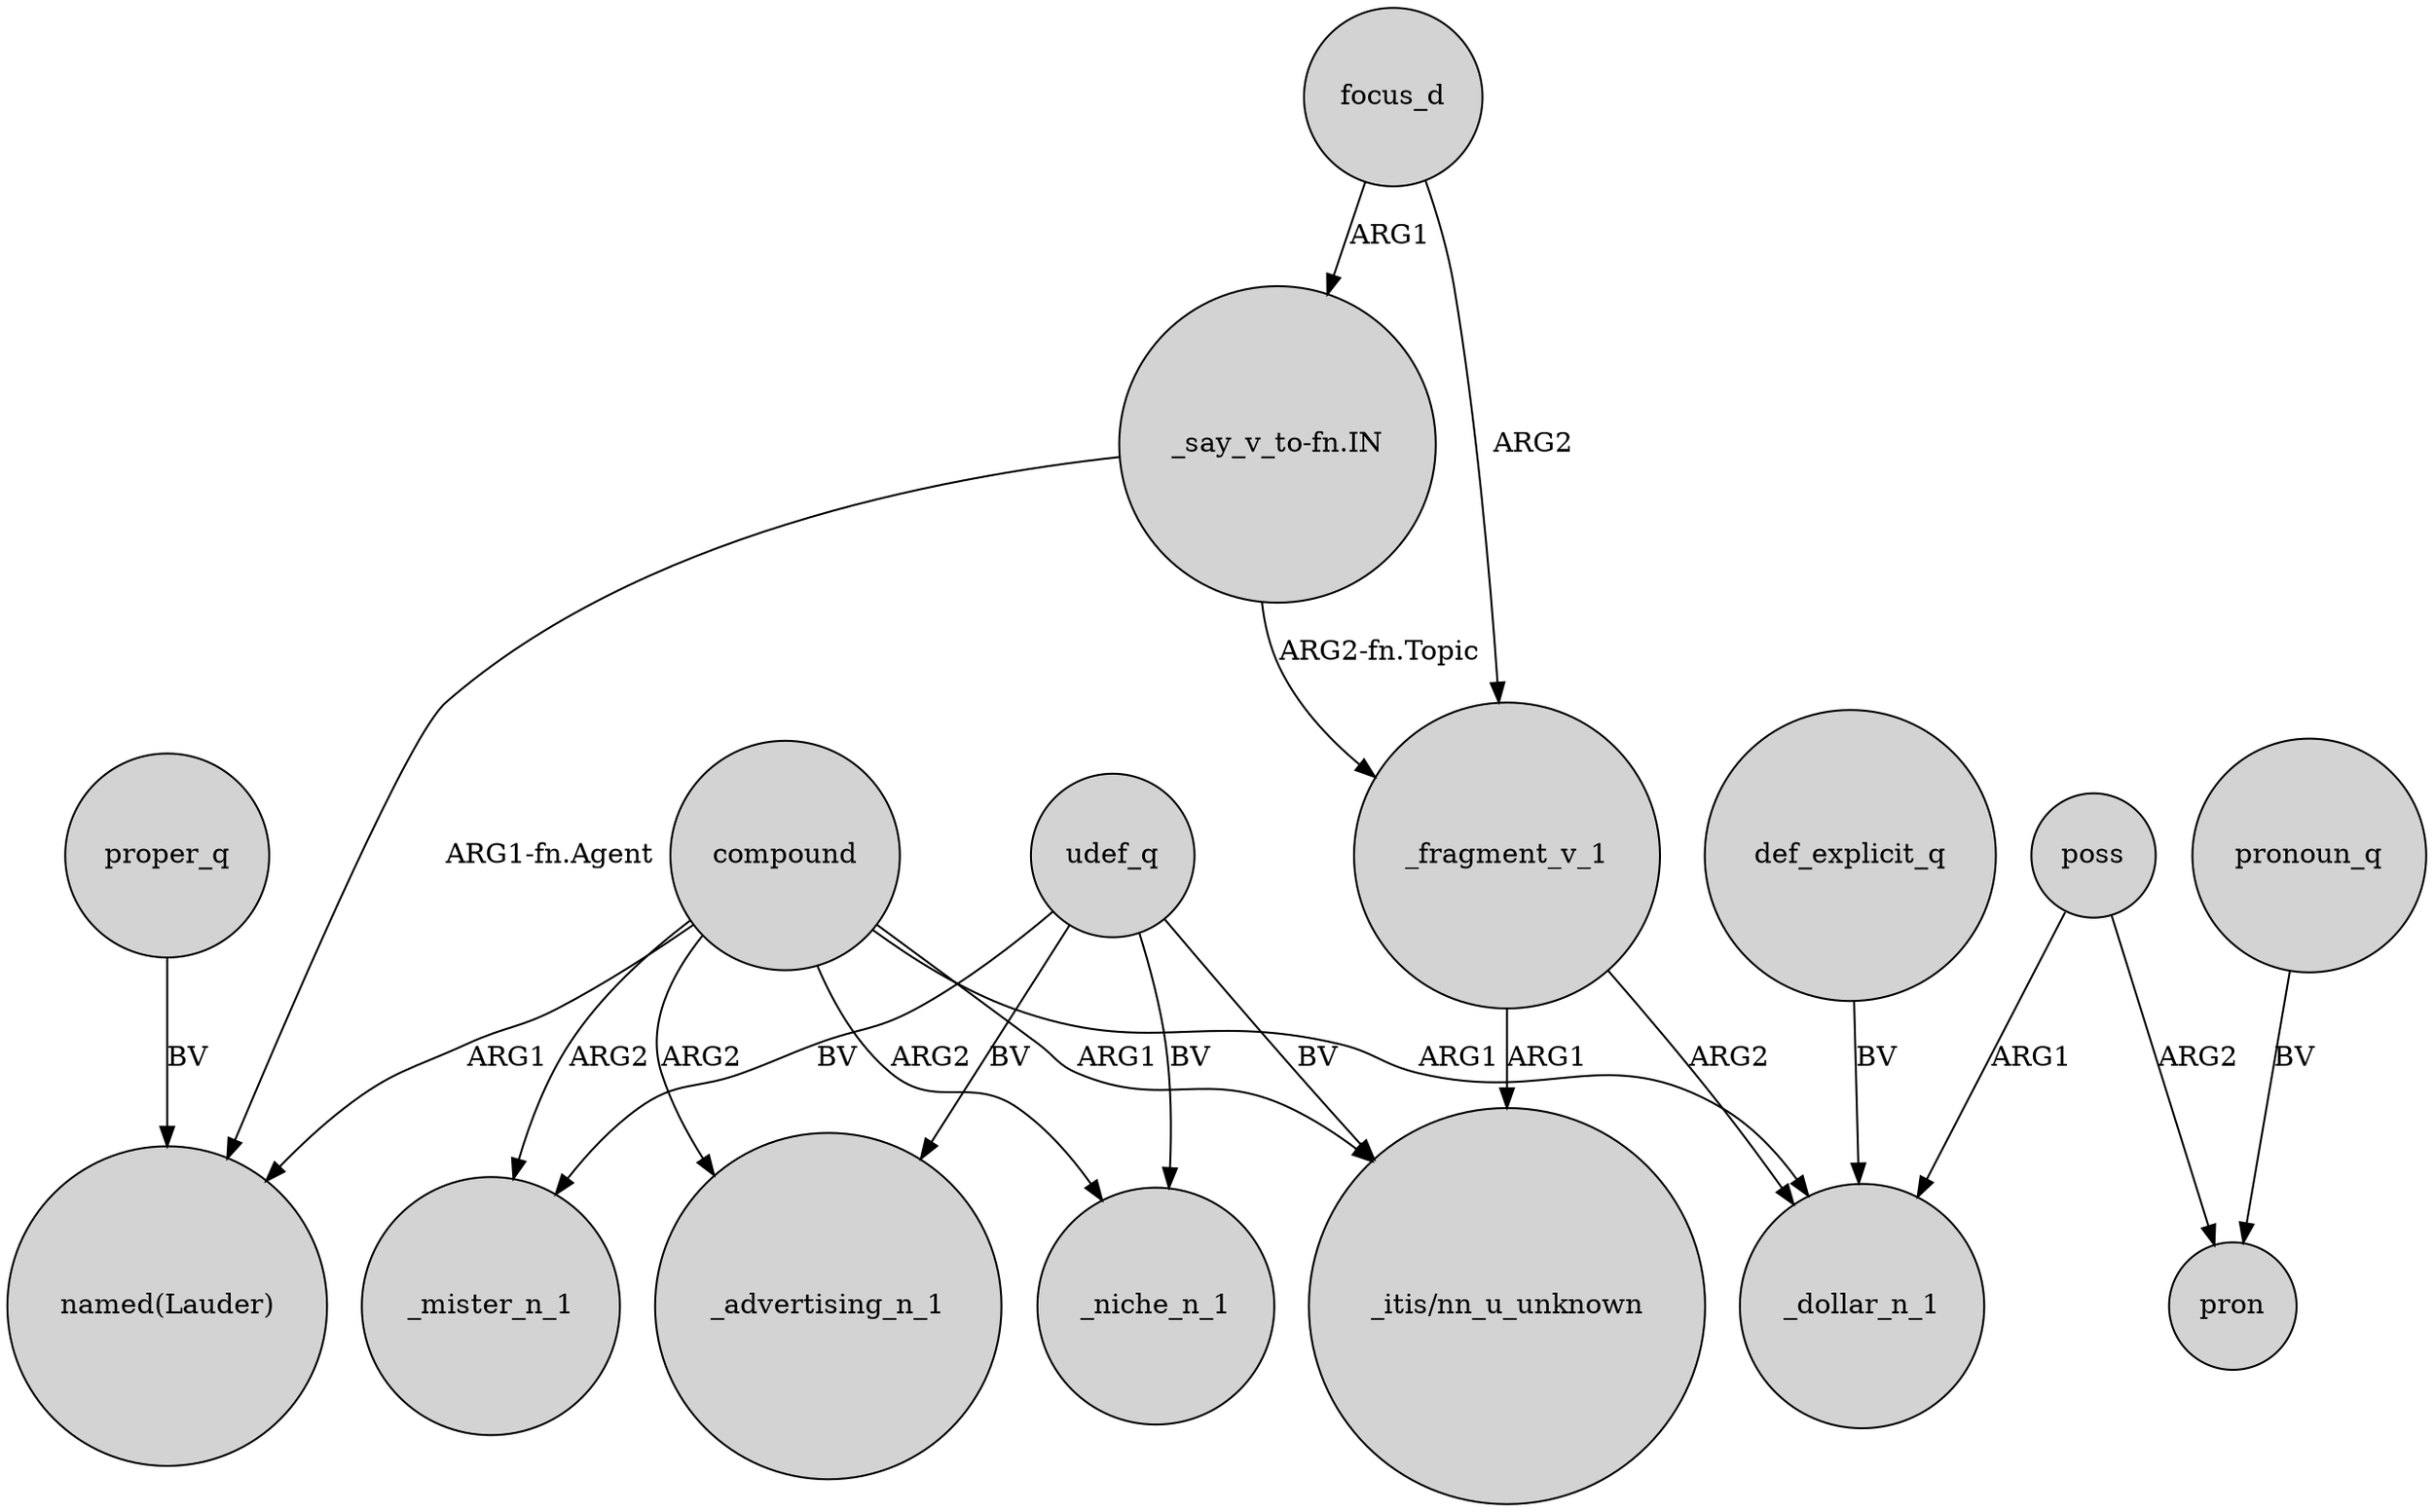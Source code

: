 digraph {
	node [shape=circle style=filled]
	focus_d -> _fragment_v_1 [label=ARG2]
	compound -> "_itis/nn_u_unknown" [label=ARG1]
	poss -> pron [label=ARG2]
	compound -> "named(Lauder)" [label=ARG1]
	"_say_v_to-fn.IN" -> "named(Lauder)" [label="ARG1-fn.Agent"]
	compound -> _mister_n_1 [label=ARG2]
	poss -> _dollar_n_1 [label=ARG1]
	udef_q -> _mister_n_1 [label=BV]
	compound -> _dollar_n_1 [label=ARG1]
	udef_q -> _advertising_n_1 [label=BV]
	pronoun_q -> pron [label=BV]
	"_say_v_to-fn.IN" -> _fragment_v_1 [label="ARG2-fn.Topic"]
	compound -> _advertising_n_1 [label=ARG2]
	udef_q -> "_itis/nn_u_unknown" [label=BV]
	udef_q -> _niche_n_1 [label=BV]
	compound -> _niche_n_1 [label=ARG2]
	proper_q -> "named(Lauder)" [label=BV]
	_fragment_v_1 -> _dollar_n_1 [label=ARG2]
	def_explicit_q -> _dollar_n_1 [label=BV]
	_fragment_v_1 -> "_itis/nn_u_unknown" [label=ARG1]
	focus_d -> "_say_v_to-fn.IN" [label=ARG1]
}
